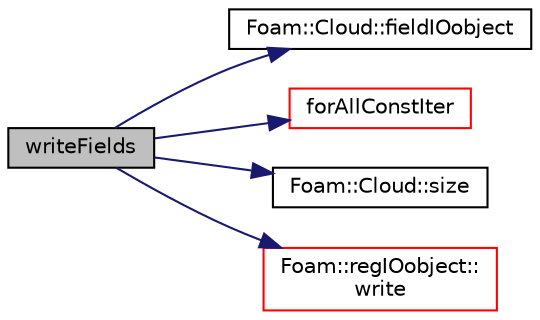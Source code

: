 digraph "writeFields"
{
  bgcolor="transparent";
  edge [fontname="Helvetica",fontsize="10",labelfontname="Helvetica",labelfontsize="10"];
  node [fontname="Helvetica",fontsize="10",shape=record];
  rankdir="LR";
  Node1062 [label="writeFields",height=0.2,width=0.4,color="black", fillcolor="grey75", style="filled", fontcolor="black"];
  Node1062 -> Node1063 [color="midnightblue",fontsize="10",style="solid",fontname="Helvetica"];
  Node1063 [label="Foam::Cloud::fieldIOobject",height=0.2,width=0.4,color="black",URL="$a24697.html#a96931e0eb11f9d9cd97e964e030a2c34",tooltip="Helper to construct IOobject for field and current time. "];
  Node1062 -> Node1064 [color="midnightblue",fontsize="10",style="solid",fontname="Helvetica"];
  Node1064 [label="forAllConstIter",height=0.2,width=0.4,color="red",URL="$a39311.html#ae21e2836509b0fa7f7cedf6493b11b09"];
  Node1062 -> Node1361 [color="midnightblue",fontsize="10",style="solid",fontname="Helvetica"];
  Node1361 [label="Foam::Cloud::size",height=0.2,width=0.4,color="black",URL="$a24697.html#a9facbf0a118d395c89884e45a5ca4e4b"];
  Node1062 -> Node1240 [color="midnightblue",fontsize="10",style="solid",fontname="Helvetica"];
  Node1240 [label="Foam::regIOobject::\lwrite",height=0.2,width=0.4,color="red",URL="$a27441.html#ad48b7b943e88478c15879659cce7aebc",tooltip="Write using setting from DB. "];
}
